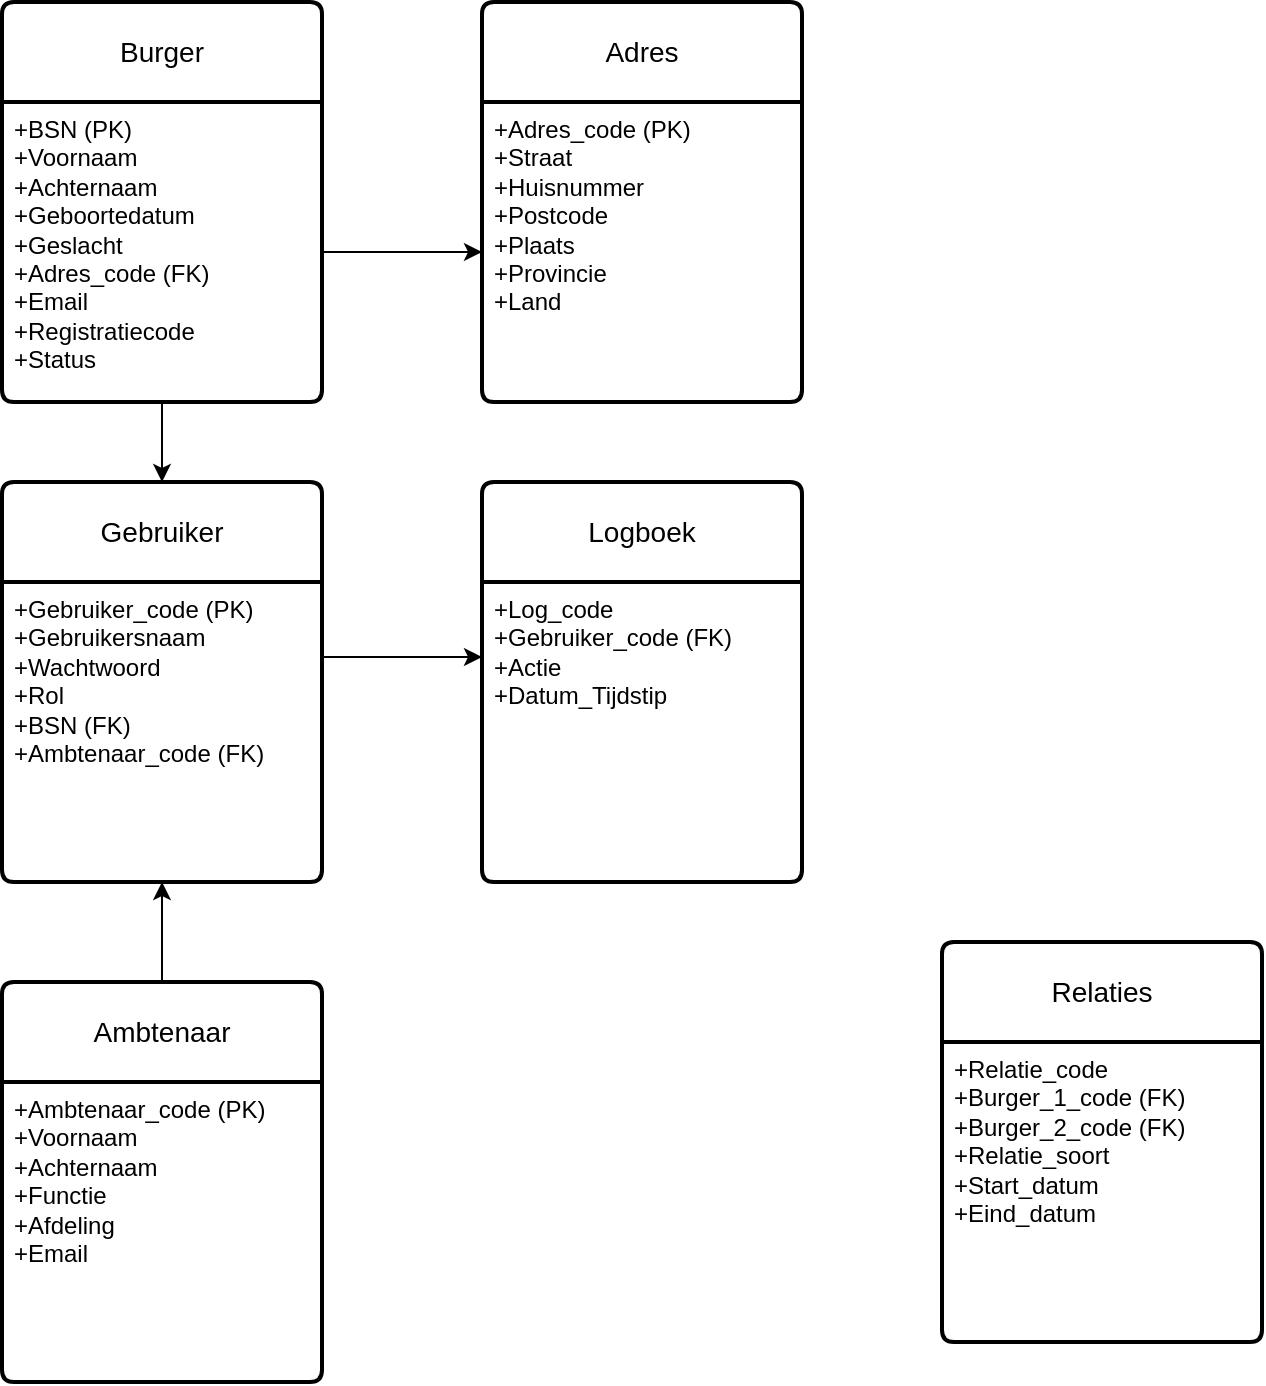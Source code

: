 <mxfile version="28.2.8">
  <diagram name="Pagina-1" id="GU4Qaqeg4OSqWCixEkoV">
    <mxGraphModel dx="1418" dy="786" grid="1" gridSize="10" guides="1" tooltips="1" connect="1" arrows="1" fold="1" page="1" pageScale="1" pageWidth="827" pageHeight="1169" math="0" shadow="0">
      <root>
        <mxCell id="0" />
        <mxCell id="1" parent="0" />
        <mxCell id="95Po1B2b2pfxFMe5JRRs-1" value="Burger" style="swimlane;childLayout=stackLayout;horizontal=1;startSize=50;horizontalStack=0;rounded=1;fontSize=14;fontStyle=0;strokeWidth=2;resizeParent=0;resizeLast=1;shadow=0;dashed=0;align=center;arcSize=4;whiteSpace=wrap;html=1;" parent="1" vertex="1">
          <mxGeometry x="40" y="40" width="160" height="200" as="geometry" />
        </mxCell>
        <mxCell id="95Po1B2b2pfxFMe5JRRs-2" value="+BSN (PK)&lt;br&gt;+Voornaam&lt;br&gt;+Achternaam&lt;div&gt;+Geboortedatum&lt;/div&gt;&lt;div&gt;+Geslacht&lt;/div&gt;&lt;div&gt;+Adres_code (FK)&lt;/div&gt;&lt;div&gt;+Email&lt;/div&gt;&lt;div&gt;+Registratiecode&lt;/div&gt;&lt;div&gt;+Status&lt;/div&gt;" style="align=left;strokeColor=none;fillColor=none;spacingLeft=4;spacingRight=4;fontSize=12;verticalAlign=top;resizable=0;rotatable=0;part=1;html=1;whiteSpace=wrap;" parent="95Po1B2b2pfxFMe5JRRs-1" vertex="1">
          <mxGeometry y="50" width="160" height="150" as="geometry" />
        </mxCell>
        <mxCell id="D2GwZh0IJap4YSoPVm8d-1" value="Adres" style="swimlane;childLayout=stackLayout;horizontal=1;startSize=50;horizontalStack=0;rounded=1;fontSize=14;fontStyle=0;strokeWidth=2;resizeParent=0;resizeLast=1;shadow=0;dashed=0;align=center;arcSize=4;whiteSpace=wrap;html=1;" vertex="1" parent="1">
          <mxGeometry x="280" y="40" width="160" height="200" as="geometry" />
        </mxCell>
        <mxCell id="D2GwZh0IJap4YSoPVm8d-2" value="+Adres_code (PK)&lt;br&gt;+Straat&lt;br&gt;+Huisnummer&lt;div&gt;+Postcode&lt;/div&gt;&lt;div&gt;+Plaats&lt;/div&gt;&lt;div&gt;+Provincie&lt;/div&gt;&lt;div&gt;+Land&lt;/div&gt;" style="align=left;strokeColor=none;fillColor=none;spacingLeft=4;spacingRight=4;fontSize=12;verticalAlign=top;resizable=0;rotatable=0;part=1;html=1;whiteSpace=wrap;" vertex="1" parent="D2GwZh0IJap4YSoPVm8d-1">
          <mxGeometry y="50" width="160" height="150" as="geometry" />
        </mxCell>
        <mxCell id="D2GwZh0IJap4YSoPVm8d-3" value="Gebruiker" style="swimlane;childLayout=stackLayout;horizontal=1;startSize=50;horizontalStack=0;rounded=1;fontSize=14;fontStyle=0;strokeWidth=2;resizeParent=0;resizeLast=1;shadow=0;dashed=0;align=center;arcSize=4;whiteSpace=wrap;html=1;" vertex="1" parent="1">
          <mxGeometry x="40" y="280" width="160" height="200" as="geometry" />
        </mxCell>
        <mxCell id="D2GwZh0IJap4YSoPVm8d-4" value="+Gebruiker_code (PK)&lt;br&gt;+Gebruikersnaam&lt;br&gt;+Wachtwoord&lt;div&gt;+Rol&lt;/div&gt;&lt;div&gt;+BSN (FK)&lt;/div&gt;&lt;div&gt;+Ambtenaar_code (FK)&lt;/div&gt;&lt;div&gt;&lt;br&gt;&lt;/div&gt;" style="align=left;strokeColor=none;fillColor=none;spacingLeft=4;spacingRight=4;fontSize=12;verticalAlign=top;resizable=0;rotatable=0;part=1;html=1;whiteSpace=wrap;" vertex="1" parent="D2GwZh0IJap4YSoPVm8d-3">
          <mxGeometry y="50" width="160" height="150" as="geometry" />
        </mxCell>
        <mxCell id="D2GwZh0IJap4YSoPVm8d-13" style="edgeStyle=orthogonalEdgeStyle;rounded=0;orthogonalLoop=1;jettySize=auto;html=1;exitX=0.5;exitY=0;exitDx=0;exitDy=0;entryX=0.5;entryY=1;entryDx=0;entryDy=0;" edge="1" parent="1" source="D2GwZh0IJap4YSoPVm8d-5" target="D2GwZh0IJap4YSoPVm8d-4">
          <mxGeometry relative="1" as="geometry" />
        </mxCell>
        <mxCell id="D2GwZh0IJap4YSoPVm8d-5" value="Ambtenaar" style="swimlane;childLayout=stackLayout;horizontal=1;startSize=50;horizontalStack=0;rounded=1;fontSize=14;fontStyle=0;strokeWidth=2;resizeParent=0;resizeLast=1;shadow=0;dashed=0;align=center;arcSize=4;whiteSpace=wrap;html=1;" vertex="1" parent="1">
          <mxGeometry x="40" y="530" width="160" height="200" as="geometry" />
        </mxCell>
        <mxCell id="D2GwZh0IJap4YSoPVm8d-6" value="+Ambtenaar_code (PK)&lt;br&gt;+Voornaam&lt;br&gt;+Achternaam&lt;div&gt;+Functie&lt;/div&gt;&lt;div&gt;+Afdeling&lt;/div&gt;&lt;div&gt;+Email&lt;/div&gt;&lt;div&gt;&lt;br&gt;&lt;/div&gt;" style="align=left;strokeColor=none;fillColor=none;spacingLeft=4;spacingRight=4;fontSize=12;verticalAlign=top;resizable=0;rotatable=0;part=1;html=1;whiteSpace=wrap;" vertex="1" parent="D2GwZh0IJap4YSoPVm8d-5">
          <mxGeometry y="50" width="160" height="150" as="geometry" />
        </mxCell>
        <mxCell id="D2GwZh0IJap4YSoPVm8d-7" value="Logboek" style="swimlane;childLayout=stackLayout;horizontal=1;startSize=50;horizontalStack=0;rounded=1;fontSize=14;fontStyle=0;strokeWidth=2;resizeParent=0;resizeLast=1;shadow=0;dashed=0;align=center;arcSize=4;whiteSpace=wrap;html=1;" vertex="1" parent="1">
          <mxGeometry x="280" y="280" width="160" height="200" as="geometry" />
        </mxCell>
        <mxCell id="D2GwZh0IJap4YSoPVm8d-8" value="+Log_code&lt;br&gt;+Gebruiker_code (FK)&lt;br&gt;+Actie&lt;div&gt;+Datum_Tijdstip&lt;/div&gt;" style="align=left;strokeColor=none;fillColor=none;spacingLeft=4;spacingRight=4;fontSize=12;verticalAlign=top;resizable=0;rotatable=0;part=1;html=1;whiteSpace=wrap;" vertex="1" parent="D2GwZh0IJap4YSoPVm8d-7">
          <mxGeometry y="50" width="160" height="150" as="geometry" />
        </mxCell>
        <mxCell id="D2GwZh0IJap4YSoPVm8d-9" value="Relaties" style="swimlane;childLayout=stackLayout;horizontal=1;startSize=50;horizontalStack=0;rounded=1;fontSize=14;fontStyle=0;strokeWidth=2;resizeParent=0;resizeLast=1;shadow=0;dashed=0;align=center;arcSize=4;whiteSpace=wrap;html=1;" vertex="1" parent="1">
          <mxGeometry x="510" y="510" width="160" height="200" as="geometry" />
        </mxCell>
        <mxCell id="D2GwZh0IJap4YSoPVm8d-10" value="+Relatie_code&lt;br&gt;+Burger_1_code (FK)&lt;div&gt;+Burger_2_code (FK)&lt;br&gt;+Relatie_soort&lt;/div&gt;&lt;div&gt;+Start_datum&lt;/div&gt;&lt;div&gt;+Eind_datum&lt;/div&gt;" style="align=left;strokeColor=none;fillColor=none;spacingLeft=4;spacingRight=4;fontSize=12;verticalAlign=top;resizable=0;rotatable=0;part=1;html=1;whiteSpace=wrap;" vertex="1" parent="D2GwZh0IJap4YSoPVm8d-9">
          <mxGeometry y="50" width="160" height="150" as="geometry" />
        </mxCell>
        <mxCell id="D2GwZh0IJap4YSoPVm8d-11" style="edgeStyle=orthogonalEdgeStyle;rounded=0;orthogonalLoop=1;jettySize=auto;html=1;exitX=0.5;exitY=1;exitDx=0;exitDy=0;entryX=0.5;entryY=0;entryDx=0;entryDy=0;" edge="1" parent="1" source="95Po1B2b2pfxFMe5JRRs-1" target="D2GwZh0IJap4YSoPVm8d-3">
          <mxGeometry relative="1" as="geometry" />
        </mxCell>
        <mxCell id="D2GwZh0IJap4YSoPVm8d-12" style="edgeStyle=orthogonalEdgeStyle;rounded=0;orthogonalLoop=1;jettySize=auto;html=1;exitX=1;exitY=0.5;exitDx=0;exitDy=0;entryX=0;entryY=0.5;entryDx=0;entryDy=0;" edge="1" parent="1" source="95Po1B2b2pfxFMe5JRRs-2" target="D2GwZh0IJap4YSoPVm8d-2">
          <mxGeometry relative="1" as="geometry" />
        </mxCell>
        <mxCell id="D2GwZh0IJap4YSoPVm8d-14" style="edgeStyle=orthogonalEdgeStyle;rounded=0;orthogonalLoop=1;jettySize=auto;html=1;exitX=1;exitY=0.25;exitDx=0;exitDy=0;entryX=0;entryY=0.25;entryDx=0;entryDy=0;" edge="1" parent="1" source="D2GwZh0IJap4YSoPVm8d-4" target="D2GwZh0IJap4YSoPVm8d-8">
          <mxGeometry relative="1" as="geometry" />
        </mxCell>
      </root>
    </mxGraphModel>
  </diagram>
</mxfile>
